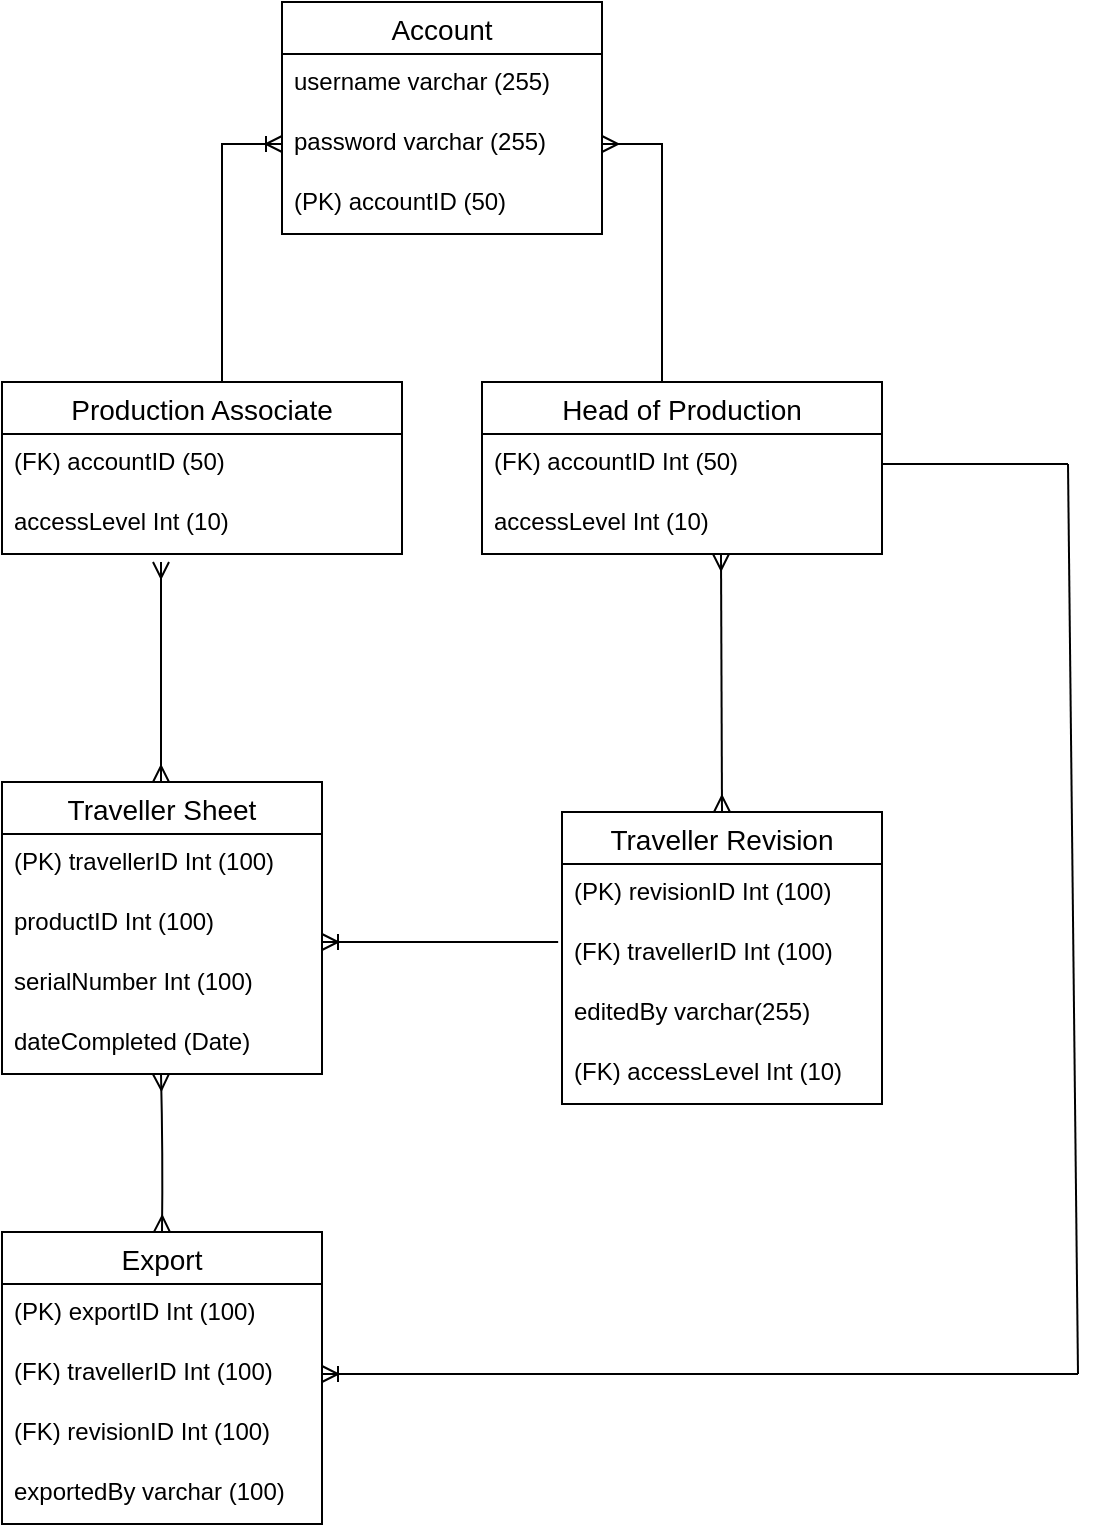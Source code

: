 <mxfile version="25.0.2">
  <diagram name="Page-1" id="e56a1550-8fbb-45ad-956c-1786394a9013">
    <mxGraphModel dx="1418" dy="820" grid="0" gridSize="10" guides="1" tooltips="1" connect="1" arrows="1" fold="1" page="0" pageScale="1" pageWidth="1100" pageHeight="850" background="none" math="0" shadow="0">
      <root>
        <mxCell id="0" />
        <mxCell id="1" parent="0" />
        <mxCell id="fn4ffrTrwbl7WSUl45pr-14" value="Account" style="swimlane;fontStyle=0;childLayout=stackLayout;horizontal=1;startSize=26;horizontalStack=0;resizeParent=1;resizeParentMax=0;resizeLast=0;collapsible=1;marginBottom=0;align=center;fontSize=14;" vertex="1" parent="1">
          <mxGeometry x="340" y="80" width="160" height="116" as="geometry" />
        </mxCell>
        <mxCell id="fn4ffrTrwbl7WSUl45pr-15" value="username varchar (255)" style="text;strokeColor=none;fillColor=none;spacingLeft=4;spacingRight=4;overflow=hidden;rotatable=0;points=[[0,0.5],[1,0.5]];portConstraint=eastwest;fontSize=12;whiteSpace=wrap;html=1;" vertex="1" parent="fn4ffrTrwbl7WSUl45pr-14">
          <mxGeometry y="26" width="160" height="30" as="geometry" />
        </mxCell>
        <mxCell id="fn4ffrTrwbl7WSUl45pr-16" value="password varchar (255)" style="text;strokeColor=none;fillColor=none;spacingLeft=4;spacingRight=4;overflow=hidden;rotatable=0;points=[[0,0.5],[1,0.5]];portConstraint=eastwest;fontSize=12;whiteSpace=wrap;html=1;" vertex="1" parent="fn4ffrTrwbl7WSUl45pr-14">
          <mxGeometry y="56" width="160" height="30" as="geometry" />
        </mxCell>
        <mxCell id="fn4ffrTrwbl7WSUl45pr-17" value="(PK) accountID (50)" style="text;strokeColor=none;fillColor=none;spacingLeft=4;spacingRight=4;overflow=hidden;rotatable=0;points=[[0,0.5],[1,0.5]];portConstraint=eastwest;fontSize=12;whiteSpace=wrap;html=1;" vertex="1" parent="fn4ffrTrwbl7WSUl45pr-14">
          <mxGeometry y="86" width="160" height="30" as="geometry" />
        </mxCell>
        <mxCell id="fn4ffrTrwbl7WSUl45pr-18" value="Production Associate" style="swimlane;fontStyle=0;childLayout=stackLayout;horizontal=1;startSize=26;horizontalStack=0;resizeParent=1;resizeParentMax=0;resizeLast=0;collapsible=1;marginBottom=0;align=center;fontSize=14;" vertex="1" parent="1">
          <mxGeometry x="200" y="270" width="200" height="86" as="geometry" />
        </mxCell>
        <mxCell id="fn4ffrTrwbl7WSUl45pr-19" value="(FK) accountID (50)" style="text;strokeColor=none;fillColor=none;spacingLeft=4;spacingRight=4;overflow=hidden;rotatable=0;points=[[0,0.5],[1,0.5]];portConstraint=eastwest;fontSize=12;whiteSpace=wrap;html=1;" vertex="1" parent="fn4ffrTrwbl7WSUl45pr-18">
          <mxGeometry y="26" width="200" height="30" as="geometry" />
        </mxCell>
        <mxCell id="fn4ffrTrwbl7WSUl45pr-20" value="accessLevel Int (10)" style="text;strokeColor=none;fillColor=none;spacingLeft=4;spacingRight=4;overflow=hidden;rotatable=0;points=[[0,0.5],[1,0.5]];portConstraint=eastwest;fontSize=12;whiteSpace=wrap;html=1;" vertex="1" parent="fn4ffrTrwbl7WSUl45pr-18">
          <mxGeometry y="56" width="200" height="30" as="geometry" />
        </mxCell>
        <mxCell id="fn4ffrTrwbl7WSUl45pr-26" value="Traveller Revision" style="swimlane;fontStyle=0;childLayout=stackLayout;horizontal=1;startSize=26;horizontalStack=0;resizeParent=1;resizeParentMax=0;resizeLast=0;collapsible=1;marginBottom=0;align=center;fontSize=14;" vertex="1" parent="1">
          <mxGeometry x="480" y="485" width="160" height="146" as="geometry" />
        </mxCell>
        <mxCell id="fn4ffrTrwbl7WSUl45pr-27" value="(PK) revisionID Int (100)" style="text;strokeColor=none;fillColor=none;spacingLeft=4;spacingRight=4;overflow=hidden;rotatable=0;points=[[0,0.5],[1,0.5]];portConstraint=eastwest;fontSize=12;whiteSpace=wrap;html=1;" vertex="1" parent="fn4ffrTrwbl7WSUl45pr-26">
          <mxGeometry y="26" width="160" height="30" as="geometry" />
        </mxCell>
        <mxCell id="fn4ffrTrwbl7WSUl45pr-28" value="(FK) travellerID Int (100)" style="text;strokeColor=none;fillColor=none;spacingLeft=4;spacingRight=4;overflow=hidden;rotatable=0;points=[[0,0.5],[1,0.5]];portConstraint=eastwest;fontSize=12;whiteSpace=wrap;html=1;" vertex="1" parent="fn4ffrTrwbl7WSUl45pr-26">
          <mxGeometry y="56" width="160" height="30" as="geometry" />
        </mxCell>
        <mxCell id="fn4ffrTrwbl7WSUl45pr-52" value="editedBy varchar(255)" style="text;strokeColor=none;fillColor=none;spacingLeft=4;spacingRight=4;overflow=hidden;rotatable=0;points=[[0,0.5],[1,0.5]];portConstraint=eastwest;fontSize=12;whiteSpace=wrap;html=1;" vertex="1" parent="fn4ffrTrwbl7WSUl45pr-26">
          <mxGeometry y="86" width="160" height="30" as="geometry" />
        </mxCell>
        <mxCell id="fn4ffrTrwbl7WSUl45pr-29" value="(FK) accessLevel Int (10)" style="text;strokeColor=none;fillColor=none;spacingLeft=4;spacingRight=4;overflow=hidden;rotatable=0;points=[[0,0.5],[1,0.5]];portConstraint=eastwest;fontSize=12;whiteSpace=wrap;html=1;" vertex="1" parent="fn4ffrTrwbl7WSUl45pr-26">
          <mxGeometry y="116" width="160" height="30" as="geometry" />
        </mxCell>
        <mxCell id="fn4ffrTrwbl7WSUl45pr-32" value="Traveller Sheet" style="swimlane;fontStyle=0;childLayout=stackLayout;horizontal=1;startSize=26;horizontalStack=0;resizeParent=1;resizeParentMax=0;resizeLast=0;collapsible=1;marginBottom=0;align=center;fontSize=14;" vertex="1" parent="1">
          <mxGeometry x="200" y="470" width="160" height="146" as="geometry" />
        </mxCell>
        <mxCell id="fn4ffrTrwbl7WSUl45pr-33" value="(PK) travellerID Int (100)" style="text;strokeColor=none;fillColor=none;spacingLeft=4;spacingRight=4;overflow=hidden;rotatable=0;points=[[0,0.5],[1,0.5]];portConstraint=eastwest;fontSize=12;whiteSpace=wrap;html=1;" vertex="1" parent="fn4ffrTrwbl7WSUl45pr-32">
          <mxGeometry y="26" width="160" height="30" as="geometry" />
        </mxCell>
        <mxCell id="fn4ffrTrwbl7WSUl45pr-34" value="productID Int (100)" style="text;strokeColor=none;fillColor=none;spacingLeft=4;spacingRight=4;overflow=hidden;rotatable=0;points=[[0,0.5],[1,0.5]];portConstraint=eastwest;fontSize=12;whiteSpace=wrap;html=1;" vertex="1" parent="fn4ffrTrwbl7WSUl45pr-32">
          <mxGeometry y="56" width="160" height="30" as="geometry" />
        </mxCell>
        <mxCell id="fn4ffrTrwbl7WSUl45pr-35" value="serialNumber Int (100)" style="text;strokeColor=none;fillColor=none;spacingLeft=4;spacingRight=4;overflow=hidden;rotatable=0;points=[[0,0.5],[1,0.5]];portConstraint=eastwest;fontSize=12;whiteSpace=wrap;html=1;" vertex="1" parent="fn4ffrTrwbl7WSUl45pr-32">
          <mxGeometry y="86" width="160" height="30" as="geometry" />
        </mxCell>
        <mxCell id="fn4ffrTrwbl7WSUl45pr-36" value="dateCompleted (Date)" style="text;strokeColor=none;fillColor=none;spacingLeft=4;spacingRight=4;overflow=hidden;rotatable=0;points=[[0,0.5],[1,0.5]];portConstraint=eastwest;fontSize=12;whiteSpace=wrap;html=1;" vertex="1" parent="fn4ffrTrwbl7WSUl45pr-32">
          <mxGeometry y="116" width="160" height="30" as="geometry" />
        </mxCell>
        <mxCell id="fn4ffrTrwbl7WSUl45pr-37" value="" style="edgeStyle=entityRelationEdgeStyle;fontSize=12;html=1;endArrow=none;rounded=0;startArrow=ERoneToMany;startFill=0;endFill=0;entryX=-0.012;entryY=0.3;entryDx=0;entryDy=0;entryPerimeter=0;" edge="1" parent="1" target="fn4ffrTrwbl7WSUl45pr-28">
          <mxGeometry width="100" height="100" relative="1" as="geometry">
            <mxPoint x="360" y="550" as="sourcePoint" />
            <mxPoint x="470" y="550" as="targetPoint" />
            <Array as="points">
              <mxPoint x="360" y="550" />
            </Array>
          </mxGeometry>
        </mxCell>
        <mxCell id="fn4ffrTrwbl7WSUl45pr-38" value="" style="edgeStyle=orthogonalEdgeStyle;fontSize=12;html=1;endArrow=ERmany;startArrow=ERmany;rounded=0;curved=1;" edge="1" parent="1">
          <mxGeometry width="100" height="100" relative="1" as="geometry">
            <mxPoint x="279.5" y="470" as="sourcePoint" />
            <mxPoint x="279.5" y="360" as="targetPoint" />
          </mxGeometry>
        </mxCell>
        <mxCell id="fn4ffrTrwbl7WSUl45pr-41" value="" style="edgeStyle=orthogonalEdgeStyle;fontSize=12;html=1;endArrow=ERmany;startArrow=ERmany;rounded=0;curved=1;exitX=0.5;exitY=0;exitDx=0;exitDy=0;" edge="1" parent="1" source="fn4ffrTrwbl7WSUl45pr-26">
          <mxGeometry width="100" height="100" relative="1" as="geometry">
            <mxPoint x="559.5" y="466" as="sourcePoint" />
            <mxPoint x="559.5" y="356" as="targetPoint" />
          </mxGeometry>
        </mxCell>
        <mxCell id="fn4ffrTrwbl7WSUl45pr-43" value="" style="edgeStyle=entityRelationEdgeStyle;fontSize=12;html=1;endArrow=ERoneToMany;rounded=0;entryX=0;entryY=0.5;entryDx=0;entryDy=0;" edge="1" parent="1" target="fn4ffrTrwbl7WSUl45pr-16">
          <mxGeometry width="100" height="100" relative="1" as="geometry">
            <mxPoint x="280" y="270" as="sourcePoint" />
            <mxPoint x="340" y="130" as="targetPoint" />
          </mxGeometry>
        </mxCell>
        <mxCell id="fn4ffrTrwbl7WSUl45pr-45" value="" style="edgeStyle=entityRelationEdgeStyle;fontSize=12;html=1;endArrow=ERmany;rounded=0;entryX=1;entryY=0.5;entryDx=0;entryDy=0;exitX=0.6;exitY=0.012;exitDx=0;exitDy=0;exitPerimeter=0;" edge="1" parent="1" source="fn4ffrTrwbl7WSUl45pr-22" target="fn4ffrTrwbl7WSUl45pr-16">
          <mxGeometry width="100" height="100" relative="1" as="geometry">
            <mxPoint x="570" y="239" as="sourcePoint" />
            <mxPoint x="540" y="140" as="targetPoint" />
          </mxGeometry>
        </mxCell>
        <mxCell id="fn4ffrTrwbl7WSUl45pr-22" value="Head of Production" style="swimlane;fontStyle=0;childLayout=stackLayout;horizontal=1;startSize=26;horizontalStack=0;resizeParent=1;resizeParentMax=0;resizeLast=0;collapsible=1;marginBottom=0;align=center;fontSize=14;" vertex="1" parent="1">
          <mxGeometry x="440" y="270" width="200" height="86" as="geometry" />
        </mxCell>
        <mxCell id="fn4ffrTrwbl7WSUl45pr-23" value="(FK) accountID Int (50)" style="text;strokeColor=none;fillColor=none;spacingLeft=4;spacingRight=4;overflow=hidden;rotatable=0;points=[[0,0.5],[1,0.5]];portConstraint=eastwest;fontSize=12;whiteSpace=wrap;html=1;" vertex="1" parent="fn4ffrTrwbl7WSUl45pr-22">
          <mxGeometry y="26" width="200" height="30" as="geometry" />
        </mxCell>
        <mxCell id="fn4ffrTrwbl7WSUl45pr-24" value="accessLevel Int (10)" style="text;strokeColor=none;fillColor=none;spacingLeft=4;spacingRight=4;overflow=hidden;rotatable=0;points=[[0,0.5],[1,0.5]];portConstraint=eastwest;fontSize=12;whiteSpace=wrap;html=1;" vertex="1" parent="fn4ffrTrwbl7WSUl45pr-22">
          <mxGeometry y="56" width="200" height="30" as="geometry" />
        </mxCell>
        <mxCell id="fn4ffrTrwbl7WSUl45pr-46" value="Export" style="swimlane;fontStyle=0;childLayout=stackLayout;horizontal=1;startSize=26;horizontalStack=0;resizeParent=1;resizeParentMax=0;resizeLast=0;collapsible=1;marginBottom=0;align=center;fontSize=14;" vertex="1" parent="1">
          <mxGeometry x="200" y="695" width="160" height="146" as="geometry" />
        </mxCell>
        <mxCell id="fn4ffrTrwbl7WSUl45pr-49" value="(PK) exportID Int (100)" style="text;strokeColor=none;fillColor=none;spacingLeft=4;spacingRight=4;overflow=hidden;rotatable=0;points=[[0,0.5],[1,0.5]];portConstraint=eastwest;fontSize=12;whiteSpace=wrap;html=1;" vertex="1" parent="fn4ffrTrwbl7WSUl45pr-46">
          <mxGeometry y="26" width="160" height="30" as="geometry" />
        </mxCell>
        <mxCell id="fn4ffrTrwbl7WSUl45pr-47" value="(FK) travellerID Int (100)" style="text;strokeColor=none;fillColor=none;spacingLeft=4;spacingRight=4;overflow=hidden;rotatable=0;points=[[0,0.5],[1,0.5]];portConstraint=eastwest;fontSize=12;whiteSpace=wrap;html=1;" vertex="1" parent="fn4ffrTrwbl7WSUl45pr-46">
          <mxGeometry y="56" width="160" height="30" as="geometry" />
        </mxCell>
        <mxCell id="fn4ffrTrwbl7WSUl45pr-50" value="(FK) revisionID Int (100)" style="text;strokeColor=none;fillColor=none;spacingLeft=4;spacingRight=4;overflow=hidden;rotatable=0;points=[[0,0.5],[1,0.5]];portConstraint=eastwest;fontSize=12;whiteSpace=wrap;html=1;" vertex="1" parent="fn4ffrTrwbl7WSUl45pr-46">
          <mxGeometry y="86" width="160" height="30" as="geometry" />
        </mxCell>
        <mxCell id="fn4ffrTrwbl7WSUl45pr-48" value="exportedBy varchar (100)" style="text;strokeColor=none;fillColor=none;spacingLeft=4;spacingRight=4;overflow=hidden;rotatable=0;points=[[0,0.5],[1,0.5]];portConstraint=eastwest;fontSize=12;whiteSpace=wrap;html=1;" vertex="1" parent="fn4ffrTrwbl7WSUl45pr-46">
          <mxGeometry y="116" width="160" height="30" as="geometry" />
        </mxCell>
        <mxCell id="fn4ffrTrwbl7WSUl45pr-53" value="" style="endArrow=none;html=1;rounded=0;exitX=1;exitY=0.5;exitDx=0;exitDy=0;startArrow=ERoneToMany;startFill=0;" edge="1" parent="1" source="fn4ffrTrwbl7WSUl45pr-47">
          <mxGeometry width="50" height="50" relative="1" as="geometry">
            <mxPoint x="373" y="755" as="sourcePoint" />
            <mxPoint x="738" y="766" as="targetPoint" />
          </mxGeometry>
        </mxCell>
        <mxCell id="fn4ffrTrwbl7WSUl45pr-54" value="" style="endArrow=none;html=1;rounded=0;" edge="1" parent="1">
          <mxGeometry width="50" height="50" relative="1" as="geometry">
            <mxPoint x="738" y="766" as="sourcePoint" />
            <mxPoint x="733" y="311" as="targetPoint" />
          </mxGeometry>
        </mxCell>
        <mxCell id="fn4ffrTrwbl7WSUl45pr-55" value="" style="endArrow=none;html=1;rounded=0;exitX=1;exitY=0.5;exitDx=0;exitDy=0;" edge="1" parent="1" source="fn4ffrTrwbl7WSUl45pr-23">
          <mxGeometry width="50" height="50" relative="1" as="geometry">
            <mxPoint x="667" y="309" as="sourcePoint" />
            <mxPoint x="733" y="311" as="targetPoint" />
          </mxGeometry>
        </mxCell>
        <mxCell id="fn4ffrTrwbl7WSUl45pr-56" value="" style="edgeStyle=orthogonalEdgeStyle;fontSize=12;html=1;endArrow=ERmany;startArrow=ERmany;rounded=0;curved=1;" edge="1" parent="1">
          <mxGeometry width="100" height="100" relative="1" as="geometry">
            <mxPoint x="280" y="695" as="sourcePoint" />
            <mxPoint x="279.5" y="616" as="targetPoint" />
          </mxGeometry>
        </mxCell>
      </root>
    </mxGraphModel>
  </diagram>
</mxfile>

